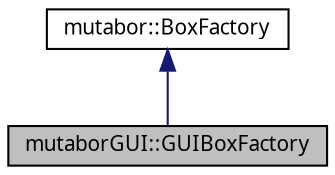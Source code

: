 digraph "mutaborGUI::GUIBoxFactory"
{
  edge [fontname="Sans",fontsize="10",labelfontname="Sans",labelfontsize="10"];
  node [fontname="Sans",fontsize="10",shape=record];
  Node0 [label="mutaborGUI::GUIBoxFactory",height=0.2,width=0.4,color="black", fillcolor="grey75", style="filled", fontcolor="black"];
  Node1 -> Node0 [dir="back",color="midnightblue",fontsize="10",style="solid",fontname="Sans"];
  Node1 [label="mutabor::BoxFactory",height=0.2,width=0.4,color="black", fillcolor="white", style="filled",URL="$d2/d10/classmutabor_1_1BoxFactory.html"];
}
